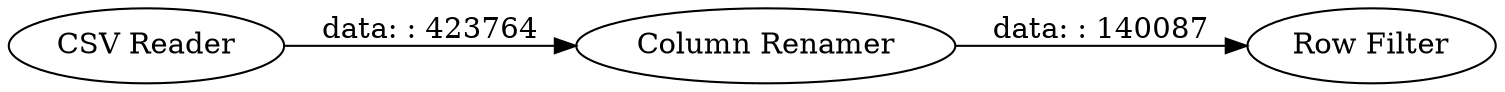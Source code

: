digraph {
	"3500164466001067061_1" [label="CSV Reader"]
	"3500164466001067061_3" [label="Row Filter"]
	"3500164466001067061_2" [label="Column Renamer"]
	"3500164466001067061_2" -> "3500164466001067061_3" [label="data: : 140087"]
	"3500164466001067061_1" -> "3500164466001067061_2" [label="data: : 423764"]
	rankdir=LR
}
